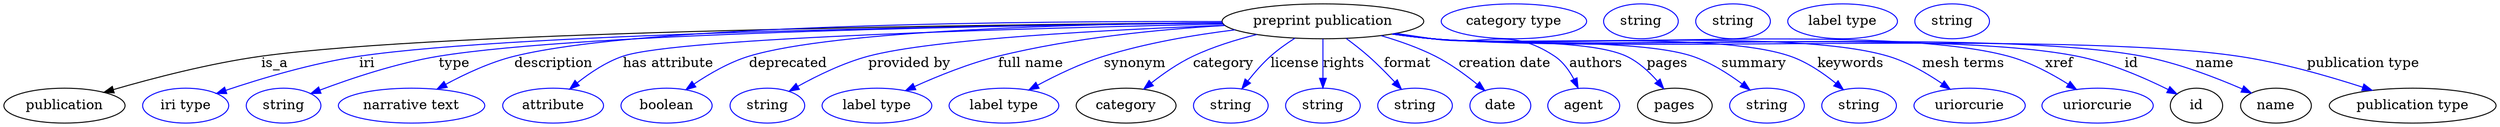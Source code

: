 digraph {
	graph [bb="0,0,2565.2,123"];
	node [label="\N"];
	"preprint publication"	[height=0.5,
		label="preprint publication",
		pos="1358.4,105",
		width=2.8886];
	publication	[height=0.5,
		pos="62.394,18",
		width=1.7332];
	"preprint publication" -> publication	[label=is_a,
		lp="279.39,61.5",
		pos="e,103.12,31.707 1254.5,103.45 1019.7,101.75 454.3,94.996 265.39,69 212.58,61.732 153.54,46.343 112.81,34.545"];
	iri	[color=blue,
		height=0.5,
		label="iri type",
		pos="187.39,18",
		width=1.2277];
	"preprint publication" -> iri	[color=blue,
		label=iri,
		lp="374.39,61.5",
		pos="e,219.2,30.512 1254.7,103.26 1036.3,101.24 535.17,93.936 366.39,69 318.25,61.887 264.71,45.801 228.83,33.783",
		style=solid];
	type	[color=blue,
		height=0.5,
		label=string,
		pos="288.39,18",
		width=1.0652];
	"preprint publication" -> type	[color=blue,
		label=type,
		lp="464.39,61.5",
		pos="e,316.42,30.407 1254.7,103.24 1050,101.21 600.71,93.97 448.39,69 405.32,61.939 357.8,45.989 325.83,33.99",
		style=solid];
	description	[color=blue,
		height=0.5,
		label="narrative text",
		pos="420.39,18",
		width=2.0943];
	"preprint publication" -> description	[color=blue,
		label=description,
		lp="565.89,61.5",
		pos="e,446.47,35.072 1254.3,104.8 1062.4,105.43 660.44,102.51 525.39,69 500.86,62.914 475.22,50.825 455.41,40.059",
		style=solid];
	"has attribute"	[color=blue,
		height=0.5,
		label=attribute,
		pos="565.39,18",
		width=1.4443];
	"preprint publication" -> "has attribute"	[color=blue,
		label="has attribute",
		lp="684.39,61.5",
		pos="e,582.48,35.042 1255.7,102.15 1070.5,98.344 694.27,88.339 637.39,69 620.26,63.173 603.5,51.967 590.47,41.638",
		style=solid];
	deprecated	[color=blue,
		height=0.5,
		label=boolean,
		pos="682.39,18",
		width=1.2999];
	"preprint publication" -> deprecated	[color=blue,
		label=deprecated,
		lp="806.89,61.5",
		pos="e,702.14,34.491 1254.5,103.75 1109.5,102.4 854.6,96.091 766.39,69 746.46,62.877 726.31,51.112 710.74,40.532",
		style=solid];
	"provided by"	[color=blue,
		height=0.5,
		label=string,
		pos="785.39,18",
		width=1.0652];
	"preprint publication" -> "provided by"	[color=blue,
		label="provided by",
		lp="931.89,61.5",
		pos="e,807.57,32.691 1257.1,100.85 1140.4,96.439 956.29,86.891 889.39,69 863.55,62.088 836.37,48.781 816.28,37.631",
		style=solid];
	"full name"	[color=blue,
		height=0.5,
		label="label type",
		pos="898.39,18",
		width=1.5707];
	"preprint publication" -> "full name"	[color=blue,
		label="full name",
		lp="1056.9,61.5",
		pos="e,927.93,33.523 1257.1,100.7 1190,96.735 1100.5,88.047 1023.4,69 993.55,61.623 961.37,48.626 937.14,37.732",
		style=solid];
	synonym	[color=blue,
		height=0.5,
		label="label type",
		pos="1029.4,18",
		width=1.5707];
	"preprint publication" -> synonym	[color=blue,
		label=synonym,
		lp="1164.4,61.5",
		pos="e,1055.2,34.202 1267.6,96.2 1225.8,91.024 1175.9,82.585 1132.4,69 1108.6,61.581 1083.5,49.462 1064,39.015",
		style=solid];
	category	[height=0.5,
		pos="1155.4,18",
		width=1.4263];
	"preprint publication" -> category	[color=blue,
		label=category,
		lp="1255.9,61.5",
		pos="e,1173.5,35.046 1290.2,91.373 1268.6,86.014 1244.9,78.704 1224.4,69 1209.2,61.813 1193.9,51.141 1181.5,41.5",
		style=solid];
	license	[color=blue,
		height=0.5,
		label=string,
		pos="1263.4,18",
		width=1.0652];
	"preprint publication" -> license	[color=blue,
		label=license,
		lp="1329.4,61.5",
		pos="e,1274.8,35.412 1329.5,87.568 1321,82.157 1312,75.776 1304.4,69 1296,61.48 1287.9,52.159 1281.1,43.609",
		style=solid];
	rights	[color=blue,
		height=0.5,
		label=string,
		pos="1358.4,18",
		width=1.0652];
	"preprint publication" -> rights	[color=blue,
		label=rights,
		lp="1379.9,61.5",
		pos="e,1358.4,36.175 1358.4,86.799 1358.4,75.163 1358.4,59.548 1358.4,46.237",
		style=solid];
	format	[color=blue,
		height=0.5,
		label=string,
		pos="1453.4,18",
		width=1.0652];
	"preprint publication" -> format	[color=blue,
		label=format,
		lp="1445.9,61.5",
		pos="e,1439.3,34.975 1382.4,87.292 1390,81.727 1398.2,75.327 1405.4,69 1414.7,60.832 1424.2,51.181 1432.3,42.547",
		style=solid];
	"creation date"	[color=blue,
		height=0.5,
		label=date,
		pos="1541.4,18",
		width=0.86659];
	"preprint publication" -> "creation date"	[color=blue,
		label="creation date",
		lp="1545.9,61.5",
		pos="e,1525.4,33.476 1418.3,90.215 1436.8,84.837 1456.9,77.809 1474.4,69 1489.8,61.248 1505.3,49.944 1517.5,40.044",
		style=solid];
	authors	[color=blue,
		height=0.5,
		label=agent,
		pos="1627.4,18",
		width=1.0291];
	"preprint publication" -> authors	[color=blue,
		label=authors,
		lp="1639.9,61.5",
		pos="e,1621.6,36.151 1433.8,92.583 1446.3,90.702 1459.2,88.785 1471.4,87 1527.4,78.792 1550.3,100.29 1597.4,69 1606,63.265 1612.6,54.115 \
1617.3,45.202",
		style=solid];
	pages	[height=0.5,
		pos="1720.4,18",
		width=1.0652];
	"preprint publication" -> pages	[color=blue,
		label=pages,
		lp="1713.9,61.5",
		pos="e,1709.2,35.517 1432.2,92.255 1445.2,90.362 1458.7,88.526 1471.4,87 1515.7,81.678 1631.1,88.113 1671.4,69 1683.6,63.225 1694.4,53.065 \
1702.8,43.406",
		style=solid];
	summary	[color=blue,
		height=0.5,
		label=string,
		pos="1815.4,18",
		width=1.0652];
	"preprint publication" -> summary	[color=blue,
		label=summary,
		lp="1802.9,61.5",
		pos="e,1798.1,34.209 1431.2,92.144 1444.6,90.229 1458.4,88.414 1471.4,87 1530.7,80.555 1682.8,88.03 1739.4,69 1757.7,62.828 1775.9,51.106 \
1789.9,40.562",
		style=solid];
	keywords	[color=blue,
		height=0.5,
		label=string,
		pos="1910.4,18",
		width=1.0652];
	"preprint publication" -> keywords	[color=blue,
		label=keywords,
		lp="1902.9,61.5",
		pos="e,1894.4,34.555 1430.6,92.033 1444.1,90.105 1458.2,88.314 1471.4,87 1553.1,78.883 1762.8,95.952 1840.4,69 1857.4,63.088 1873.9,51.651 \
1886.6,41.207",
		style=solid];
	"mesh terms"	[color=blue,
		height=0.5,
		label=uriorcurie,
		pos="2024.4,18",
		width=1.5887];
	"preprint publication" -> "mesh terms"	[color=blue,
		label="mesh terms",
		lp="2017.9,61.5",
		pos="e,2004.3,35.112 1430.3,91.963 1443.9,90.029 1458.1,88.254 1471.4,87 1575.5,77.21 1841.2,98.911 1941.4,69 1960.9,63.165 1980.6,51.646 \
1995.8,41.134",
		style=solid];
	xref	[color=blue,
		height=0.5,
		label=uriorcurie,
		pos="2156.4,18",
		width=1.5887];
	"preprint publication" -> xref	[color=blue,
		label=xref,
		lp="2116.9,61.5",
		pos="e,2134.6,34.681 1430,91.919 1443.7,89.977 1458,88.21 1471.4,87 1602.7,75.172 1937.1,103.41 2064.4,69 2086.4,63.06 2108.8,50.974 \
2126.1,40.173",
		style=solid];
	id	[height=0.5,
		pos="2258.4,18",
		width=0.75];
	"preprint publication" -> id	[color=blue,
		label=id,
		lp="2191.4,61.5",
		pos="e,2238.3,30.005 1430,91.884 1443.7,89.945 1458,88.188 1471.4,87 1618.4,73.996 1990.6,97.576 2135.4,69 2168.9,62.382 2204.9,46.65 \
2229.2,34.586",
		style=solid];
	name	[height=0.5,
		pos="2339.4,18",
		width=1.011];
	"preprint publication" -> name	[color=blue,
		label=name,
		lp="2276.4,61.5",
		pos="e,2313.9,31.23 1430,91.857 1443.7,89.921 1458,88.172 1471.4,87 1633.3,72.886 2042.7,98.812 2202.4,69 2238.3,62.298 2277.3,47.268 \
2304.4,35.427",
		style=solid];
	"publication type"	[height=0.5,
		pos="2479.4,18",
		width=2.3831];
	"preprint publication" -> "publication type"	[color=blue,
		label="publication type",
		lp="2428.4,61.5",
		pos="e,2437.7,33.851 1429.7,91.868 1443.5,89.917 1457.9,88.161 1471.4,87 1655,71.262 2118.1,95.998 2300.4,69 2344.3,62.496 2392.7,48.544 \
2428.1,37.027",
		style=solid];
	"named thing_category"	[color=blue,
		height=0.5,
		label="category type",
		pos="1555.4,105",
		width=2.0762];
	publication_pages	[color=blue,
		height=0.5,
		label=string,
		pos="1686.4,105",
		width=1.0652];
	publication_id	[color=blue,
		height=0.5,
		label=string,
		pos="1781.4,105",
		width=1.0652];
	publication_name	[color=blue,
		height=0.5,
		label="label type",
		pos="1894.4,105",
		width=1.5707];
	"publication_publication type"	[color=blue,
		height=0.5,
		label=string,
		pos="2007.4,105",
		width=1.0652];
}
